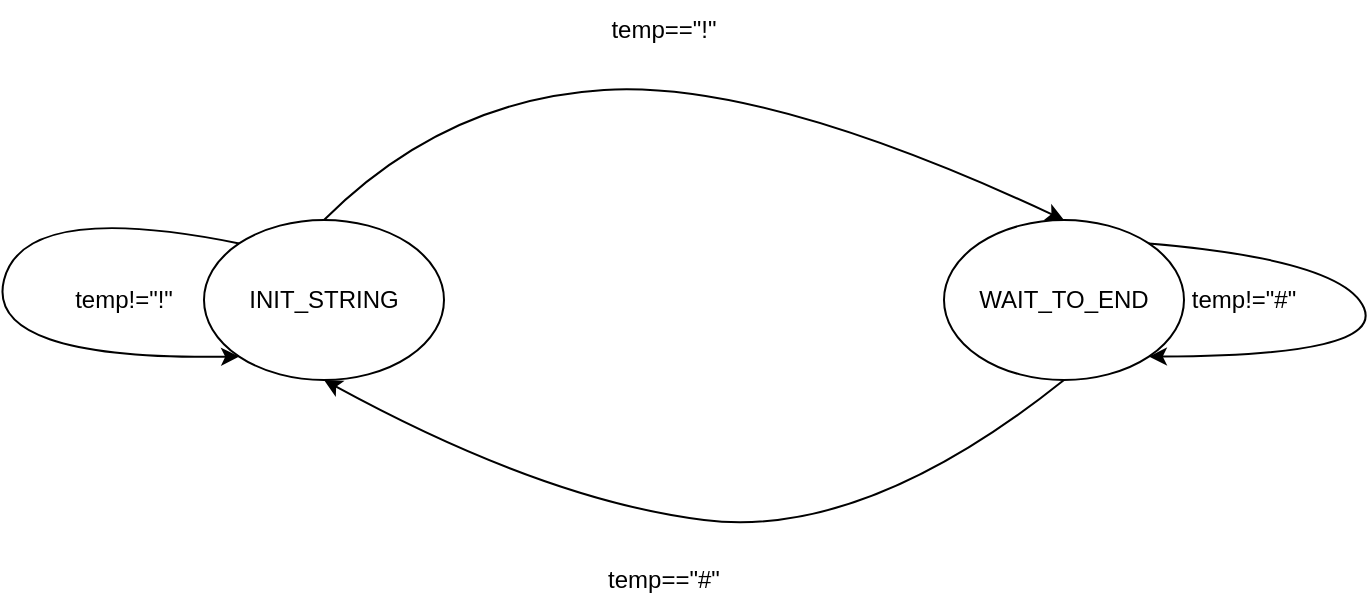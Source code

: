 <mxfile version="20.7.4" type="device"><diagram id="UtlF1u4vroyJuRSLtrDZ" name="Trang-1"><mxGraphModel dx="1221" dy="655" grid="1" gridSize="10" guides="1" tooltips="1" connect="1" arrows="1" fold="1" page="1" pageScale="1" pageWidth="827" pageHeight="1169" math="0" shadow="0"><root><mxCell id="0"/><mxCell id="1" parent="0"/><mxCell id="7aPls7zMblUjRk-nWZ8A-1" value="INIT_STRING" style="ellipse;whiteSpace=wrap;html=1;" vertex="1" parent="1"><mxGeometry x="190" y="280" width="120" height="80" as="geometry"/></mxCell><mxCell id="7aPls7zMblUjRk-nWZ8A-2" value="WAIT_TO_END" style="ellipse;whiteSpace=wrap;html=1;" vertex="1" parent="1"><mxGeometry x="560" y="280" width="120" height="80" as="geometry"/></mxCell><mxCell id="7aPls7zMblUjRk-nWZ8A-4" value="" style="curved=1;endArrow=classic;html=1;rounded=0;exitX=0.5;exitY=0;exitDx=0;exitDy=0;entryX=0.5;entryY=0;entryDx=0;entryDy=0;" edge="1" parent="1" source="7aPls7zMblUjRk-nWZ8A-1" target="7aPls7zMblUjRk-nWZ8A-2"><mxGeometry width="50" height="50" relative="1" as="geometry"><mxPoint x="360" y="290" as="sourcePoint"/><mxPoint x="410" y="240" as="targetPoint"/><Array as="points"><mxPoint x="310" y="220"/><mxPoint x="470" y="210"/></Array></mxGeometry></mxCell><mxCell id="7aPls7zMblUjRk-nWZ8A-5" value="" style="curved=1;endArrow=classic;html=1;rounded=0;exitX=0.5;exitY=1;exitDx=0;exitDy=0;entryX=0.5;entryY=1;entryDx=0;entryDy=0;" edge="1" parent="1" source="7aPls7zMblUjRk-nWZ8A-2" target="7aPls7zMblUjRk-nWZ8A-1"><mxGeometry width="50" height="50" relative="1" as="geometry"><mxPoint x="470" y="440" as="sourcePoint"/><mxPoint x="520" y="390" as="targetPoint"/><Array as="points"><mxPoint x="520" y="440"/><mxPoint x="360" y="420"/></Array></mxGeometry></mxCell><mxCell id="7aPls7zMblUjRk-nWZ8A-6" value="temp==&quot;!&quot;" style="text;html=1;strokeColor=none;fillColor=none;align=center;verticalAlign=middle;whiteSpace=wrap;rounded=0;" vertex="1" parent="1"><mxGeometry x="390" y="170" width="60" height="30" as="geometry"/></mxCell><mxCell id="7aPls7zMblUjRk-nWZ8A-7" value="temp==&quot;#&quot;" style="text;html=1;strokeColor=none;fillColor=none;align=center;verticalAlign=middle;whiteSpace=wrap;rounded=0;" vertex="1" parent="1"><mxGeometry x="390" y="450" width="60" height="20" as="geometry"/></mxCell><mxCell id="7aPls7zMblUjRk-nWZ8A-8" value="temp!=&quot;!&quot;" style="text;html=1;strokeColor=none;fillColor=none;align=center;verticalAlign=middle;whiteSpace=wrap;rounded=0;" vertex="1" parent="1"><mxGeometry x="120" y="305" width="60" height="30" as="geometry"/></mxCell><mxCell id="7aPls7zMblUjRk-nWZ8A-9" value="" style="curved=1;endArrow=classic;html=1;rounded=0;exitX=0;exitY=0;exitDx=0;exitDy=0;entryX=0;entryY=1;entryDx=0;entryDy=0;" edge="1" parent="1" source="7aPls7zMblUjRk-nWZ8A-1" target="7aPls7zMblUjRk-nWZ8A-1"><mxGeometry width="50" height="50" relative="1" as="geometry"><mxPoint x="60" y="330" as="sourcePoint"/><mxPoint x="110" y="280" as="targetPoint"/><Array as="points"><mxPoint x="100" y="270"/><mxPoint x="80" y="350"/></Array></mxGeometry></mxCell><mxCell id="7aPls7zMblUjRk-nWZ8A-10" value="" style="curved=1;endArrow=classic;html=1;rounded=0;exitX=1;exitY=0;exitDx=0;exitDy=0;entryX=1;entryY=1;entryDx=0;entryDy=0;" edge="1" parent="1" source="7aPls7zMblUjRk-nWZ8A-2" target="7aPls7zMblUjRk-nWZ8A-2"><mxGeometry width="50" height="50" relative="1" as="geometry"><mxPoint x="710" y="310" as="sourcePoint"/><mxPoint x="760" y="260" as="targetPoint"/><Array as="points"><mxPoint x="760" y="300"/><mxPoint x="780" y="348"/></Array></mxGeometry></mxCell><mxCell id="7aPls7zMblUjRk-nWZ8A-11" value="temp!=&quot;#&quot;" style="text;html=1;strokeColor=none;fillColor=none;align=center;verticalAlign=middle;whiteSpace=wrap;rounded=0;" vertex="1" parent="1"><mxGeometry x="680" y="305" width="60" height="30" as="geometry"/></mxCell></root></mxGraphModel></diagram></mxfile>